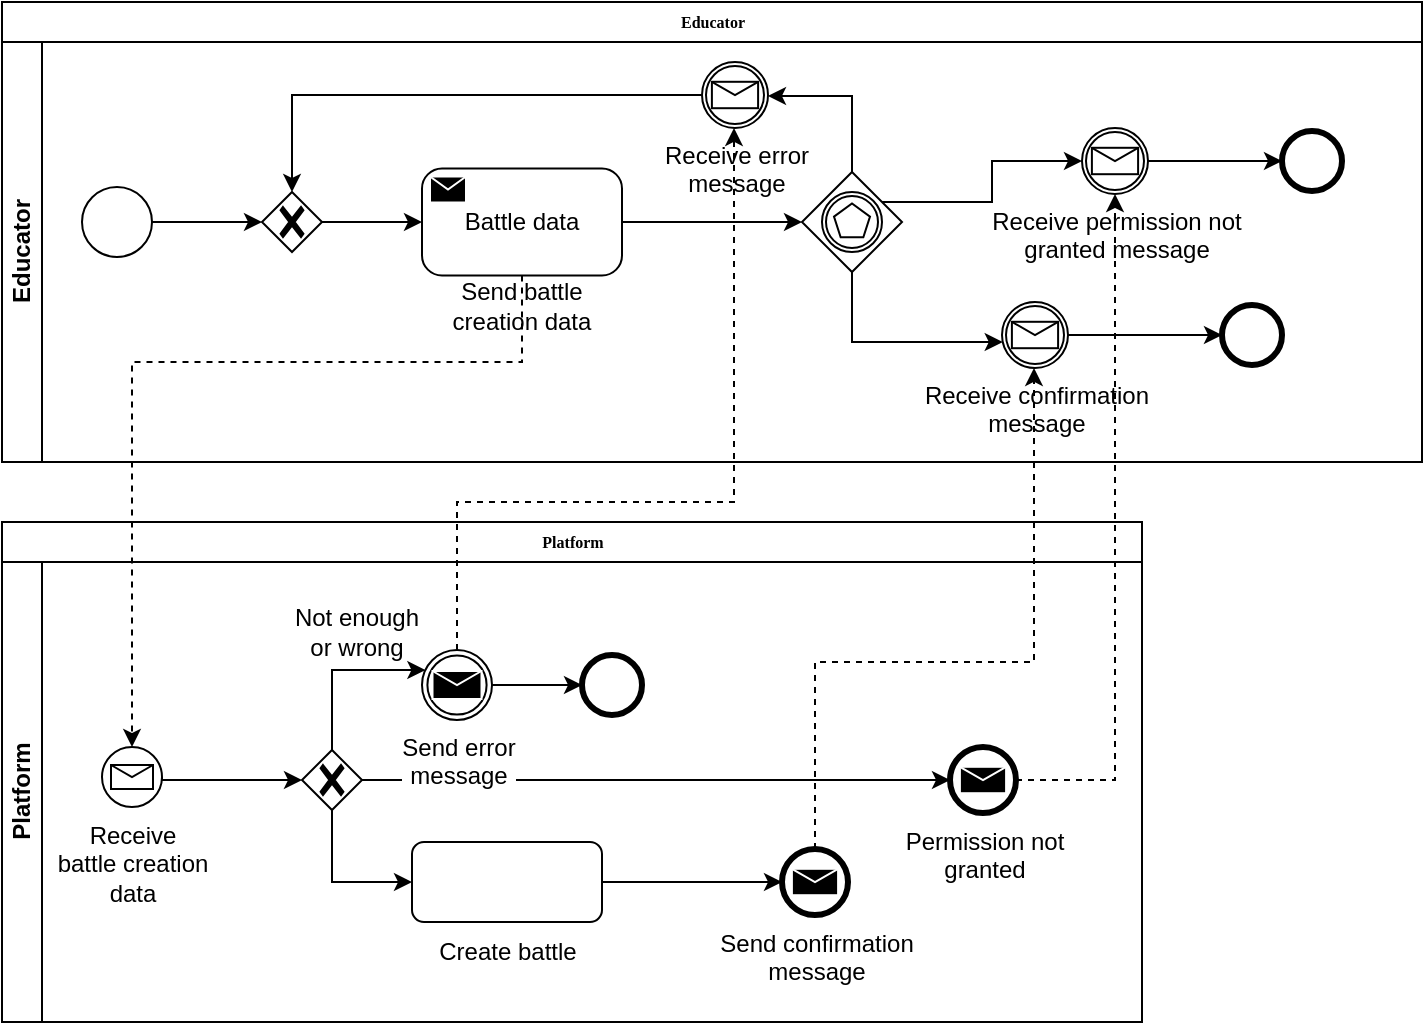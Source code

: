 <mxfile version="21.0.2" type="device"><diagram name="Page-1" id="c7488fd3-1785-93aa-aadb-54a6760d102a"><mxGraphModel dx="1285" dy="722" grid="1" gridSize="10" guides="1" tooltips="1" connect="1" arrows="1" fold="1" page="1" pageScale="1" pageWidth="1100" pageHeight="850" background="none" math="0" shadow="0"><root><mxCell id="0"/><mxCell id="1" parent="0"/><mxCell id="CDbokZhid0h3c1UekMTh-214" value="Educator" style="swimlane;html=1;childLayout=stackLayout;horizontal=1;startSize=20;horizontalStack=0;rounded=0;shadow=0;labelBackgroundColor=none;strokeWidth=1;fontFamily=Verdana;fontSize=8;align=center;" parent="1" vertex="1"><mxGeometry x="60" y="140" width="710" height="230" as="geometry"/></mxCell><mxCell id="CDbokZhid0h3c1UekMTh-215" value="Educator" style="swimlane;html=1;startSize=20;horizontal=0;" parent="CDbokZhid0h3c1UekMTh-214" vertex="1"><mxGeometry y="20" width="710" height="210" as="geometry"/></mxCell><mxCell id="CDbokZhid0h3c1UekMTh-418" style="edgeStyle=orthogonalEdgeStyle;rounded=0;orthogonalLoop=1;jettySize=auto;html=1;entryX=0;entryY=0.5;entryDx=0;entryDy=0;entryPerimeter=0;" parent="CDbokZhid0h3c1UekMTh-215" source="CDbokZhid0h3c1UekMTh-304" target="CDbokZhid0h3c1UekMTh-417" edge="1"><mxGeometry relative="1" as="geometry"/></mxCell><mxCell id="CDbokZhid0h3c1UekMTh-304" value="" style="points=[[0.145,0.145,0],[0.5,0,0],[0.855,0.145,0],[1,0.5,0],[0.855,0.855,0],[0.5,1,0],[0.145,0.855,0],[0,0.5,0]];shape=mxgraph.bpmn.event;html=1;verticalLabelPosition=bottom;labelBackgroundColor=#ffffff;verticalAlign=top;align=center;perimeter=ellipsePerimeter;outlineConnect=0;aspect=fixed;outline=standard;symbol=general;" parent="CDbokZhid0h3c1UekMTh-215" vertex="1"><mxGeometry x="40" y="72.5" width="35" height="35" as="geometry"/></mxCell><mxCell id="CDbokZhid0h3c1UekMTh-419" style="edgeStyle=orthogonalEdgeStyle;rounded=0;orthogonalLoop=1;jettySize=auto;html=1;entryX=0;entryY=0.5;entryDx=0;entryDy=0;entryPerimeter=0;" parent="CDbokZhid0h3c1UekMTh-215" source="CDbokZhid0h3c1UekMTh-417" edge="1"><mxGeometry relative="1" as="geometry"><mxPoint x="210" y="90" as="targetPoint"/></mxGeometry></mxCell><mxCell id="CDbokZhid0h3c1UekMTh-417" value="" style="points=[[0.25,0.25,0],[0.5,0,0],[0.75,0.25,0],[1,0.5,0],[0.75,0.75,0],[0.5,1,0],[0.25,0.75,0],[0,0.5,0]];shape=mxgraph.bpmn.gateway2;html=1;verticalLabelPosition=bottom;labelBackgroundColor=#ffffff;verticalAlign=top;align=center;perimeter=rhombusPerimeter;outlineConnect=0;outline=none;symbol=none;gwType=exclusive;" parent="CDbokZhid0h3c1UekMTh-215" vertex="1"><mxGeometry x="130" y="75" width="30" height="30" as="geometry"/></mxCell><mxCell id="CDbokZhid0h3c1UekMTh-427" style="edgeStyle=orthogonalEdgeStyle;rounded=0;orthogonalLoop=1;jettySize=auto;html=1;entryX=0;entryY=0.5;entryDx=0;entryDy=0;entryPerimeter=0;" parent="CDbokZhid0h3c1UekMTh-215" source="CDbokZhid0h3c1UekMTh-420" target="CDbokZhid0h3c1UekMTh-387" edge="1"><mxGeometry relative="1" as="geometry"/></mxCell><mxCell id="CDbokZhid0h3c1UekMTh-420" value="Battle data" style="points=[[0.25,0,0],[0.5,0,0],[0.75,0,0],[1,0.25,0],[1,0.5,0],[1,0.75,0],[0.75,1,0],[0.5,1,0],[0.25,1,0],[0,0.75,0],[0,0.5,0],[0,0.25,0]];shape=mxgraph.bpmn.task;whiteSpace=wrap;rectStyle=rounded;size=10;html=1;container=1;expand=0;collapsible=0;taskMarker=send;" parent="CDbokZhid0h3c1UekMTh-215" vertex="1"><mxGeometry x="210" y="63.25" width="100" height="53.5" as="geometry"/></mxCell><mxCell id="CDbokZhid0h3c1UekMTh-421" value="&lt;div&gt;Send battle&lt;/div&gt;&lt;div&gt;creation data&lt;/div&gt;" style="text;html=1;strokeColor=none;fillColor=none;align=center;verticalAlign=middle;whiteSpace=wrap;rounded=0;" parent="CDbokZhid0h3c1UekMTh-215" vertex="1"><mxGeometry x="205" y="116.75" width="110" height="30" as="geometry"/></mxCell><mxCell id="CDbokZhid0h3c1UekMTh-430" style="edgeStyle=orthogonalEdgeStyle;rounded=0;orthogonalLoop=1;jettySize=auto;html=1;" parent="CDbokZhid0h3c1UekMTh-215" source="CDbokZhid0h3c1UekMTh-387" target="CDbokZhid0h3c1UekMTh-389" edge="1"><mxGeometry relative="1" as="geometry"><Array as="points"><mxPoint x="425" y="27"/></Array></mxGeometry></mxCell><mxCell id="CDbokZhid0h3c1UekMTh-445" style="edgeStyle=orthogonalEdgeStyle;rounded=0;orthogonalLoop=1;jettySize=auto;html=1;" parent="CDbokZhid0h3c1UekMTh-215" source="CDbokZhid0h3c1UekMTh-387" target="CDbokZhid0h3c1UekMTh-444" edge="1"><mxGeometry relative="1" as="geometry"><Array as="points"><mxPoint x="425" y="150"/><mxPoint x="507" y="150"/></Array></mxGeometry></mxCell><mxCell id="PWZpDbweVa0cq_8GeGo4-9" style="edgeStyle=orthogonalEdgeStyle;rounded=0;orthogonalLoop=1;jettySize=auto;html=1;entryX=0;entryY=0.5;entryDx=0;entryDy=0;entryPerimeter=0;" parent="CDbokZhid0h3c1UekMTh-215" source="CDbokZhid0h3c1UekMTh-387" target="PWZpDbweVa0cq_8GeGo4-8" edge="1"><mxGeometry relative="1" as="geometry"><Array as="points"><mxPoint x="495" y="80"/><mxPoint x="495" y="59"/></Array></mxGeometry></mxCell><mxCell id="CDbokZhid0h3c1UekMTh-387" value="" style="points=[[0.25,0.25,0],[0.5,0,0],[0.75,0.25,0],[1,0.5,0],[0.75,0.75,0],[0.5,1,0],[0.25,0.75,0],[0,0.5,0]];shape=mxgraph.bpmn.gateway2;html=1;verticalLabelPosition=bottom;labelBackgroundColor=#ffffff;verticalAlign=top;align=center;perimeter=rhombusPerimeter;outlineConnect=0;outline=catching;symbol=multiple;" parent="CDbokZhid0h3c1UekMTh-215" vertex="1"><mxGeometry x="400" y="65" width="50" height="50" as="geometry"/></mxCell><mxCell id="CDbokZhid0h3c1UekMTh-431" style="edgeStyle=orthogonalEdgeStyle;rounded=0;orthogonalLoop=1;jettySize=auto;html=1;" parent="CDbokZhid0h3c1UekMTh-215" source="CDbokZhid0h3c1UekMTh-389" target="CDbokZhid0h3c1UekMTh-417" edge="1"><mxGeometry relative="1" as="geometry"/></mxCell><mxCell id="CDbokZhid0h3c1UekMTh-389" value="&lt;div&gt;Receive error &lt;br&gt;&lt;/div&gt;&lt;div&gt;message&lt;br&gt;&lt;/div&gt;" style="points=[[0.145,0.145,0],[0.5,0,0],[0.855,0.145,0],[1,0.5,0],[0.855,0.855,0],[0.5,1,0],[0.145,0.855,0],[0,0.5,0]];shape=mxgraph.bpmn.event;html=1;verticalLabelPosition=bottom;labelBackgroundColor=#ffffff;verticalAlign=top;align=center;perimeter=ellipsePerimeter;outlineConnect=0;aspect=fixed;outline=catching;symbol=message;" parent="CDbokZhid0h3c1UekMTh-215" vertex="1"><mxGeometry x="350" y="10" width="33" height="33" as="geometry"/></mxCell><mxCell id="CDbokZhid0h3c1UekMTh-446" style="edgeStyle=orthogonalEdgeStyle;rounded=0;orthogonalLoop=1;jettySize=auto;html=1;entryX=0;entryY=0.5;entryDx=0;entryDy=0;entryPerimeter=0;" parent="CDbokZhid0h3c1UekMTh-215" source="CDbokZhid0h3c1UekMTh-444" target="CDbokZhid0h3c1UekMTh-407" edge="1"><mxGeometry relative="1" as="geometry"/></mxCell><mxCell id="CDbokZhid0h3c1UekMTh-444" value="&lt;div&gt;Receive confirmation&lt;/div&gt;&lt;div&gt;message&lt;br&gt;&lt;/div&gt;" style="points=[[0.145,0.145,0],[0.5,0,0],[0.855,0.145,0],[1,0.5,0],[0.855,0.855,0],[0.5,1,0],[0.145,0.855,0],[0,0.5,0]];shape=mxgraph.bpmn.event;html=1;verticalLabelPosition=bottom;labelBackgroundColor=#ffffff;verticalAlign=top;align=center;perimeter=ellipsePerimeter;outlineConnect=0;aspect=fixed;outline=catching;symbol=message;" parent="CDbokZhid0h3c1UekMTh-215" vertex="1"><mxGeometry x="500" y="130" width="33" height="33" as="geometry"/></mxCell><mxCell id="CDbokZhid0h3c1UekMTh-407" value="" style="points=[[0.145,0.145,0],[0.5,0,0],[0.855,0.145,0],[1,0.5,0],[0.855,0.855,0],[0.5,1,0],[0.145,0.855,0],[0,0.5,0]];shape=mxgraph.bpmn.event;html=1;verticalLabelPosition=bottom;labelBackgroundColor=#ffffff;verticalAlign=top;align=center;perimeter=ellipsePerimeter;outlineConnect=0;aspect=fixed;outline=end;symbol=terminate2;" parent="CDbokZhid0h3c1UekMTh-215" vertex="1"><mxGeometry x="610" y="131.5" width="30" height="30" as="geometry"/></mxCell><mxCell id="PWZpDbweVa0cq_8GeGo4-12" style="edgeStyle=orthogonalEdgeStyle;rounded=0;orthogonalLoop=1;jettySize=auto;html=1;entryX=0;entryY=0.5;entryDx=0;entryDy=0;entryPerimeter=0;" parent="CDbokZhid0h3c1UekMTh-215" source="PWZpDbweVa0cq_8GeGo4-8" target="PWZpDbweVa0cq_8GeGo4-11" edge="1"><mxGeometry relative="1" as="geometry"/></mxCell><mxCell id="PWZpDbweVa0cq_8GeGo4-8" value="&lt;div&gt;Receive permission not &lt;br&gt;&lt;/div&gt;&lt;div&gt;granted message&lt;br&gt;&lt;/div&gt;" style="points=[[0.145,0.145,0],[0.5,0,0],[0.855,0.145,0],[1,0.5,0],[0.855,0.855,0],[0.5,1,0],[0.145,0.855,0],[0,0.5,0]];shape=mxgraph.bpmn.event;html=1;verticalLabelPosition=bottom;labelBackgroundColor=#ffffff;verticalAlign=top;align=center;perimeter=ellipsePerimeter;outlineConnect=0;aspect=fixed;outline=catching;symbol=message;" parent="CDbokZhid0h3c1UekMTh-215" vertex="1"><mxGeometry x="540" y="43" width="33" height="33" as="geometry"/></mxCell><mxCell id="PWZpDbweVa0cq_8GeGo4-11" value="" style="points=[[0.145,0.145,0],[0.5,0,0],[0.855,0.145,0],[1,0.5,0],[0.855,0.855,0],[0.5,1,0],[0.145,0.855,0],[0,0.5,0]];shape=mxgraph.bpmn.event;html=1;verticalLabelPosition=bottom;labelBackgroundColor=#ffffff;verticalAlign=top;align=center;perimeter=ellipsePerimeter;outlineConnect=0;aspect=fixed;outline=end;symbol=terminate2;" parent="CDbokZhid0h3c1UekMTh-215" vertex="1"><mxGeometry x="640" y="44.5" width="30" height="30" as="geometry"/></mxCell><mxCell id="_wb8ruf1Wg4Jy7UL0L5b-1" value="Platform" style="swimlane;html=1;childLayout=stackLayout;horizontal=1;startSize=20;horizontalStack=0;rounded=0;shadow=0;labelBackgroundColor=none;strokeWidth=1;fontFamily=Verdana;fontSize=8;align=center;" vertex="1" parent="1"><mxGeometry x="60" y="400" width="570" height="250" as="geometry"/></mxCell><mxCell id="_wb8ruf1Wg4Jy7UL0L5b-24" value="Platform" style="swimlane;html=1;startSize=20;horizontal=0;" vertex="1" parent="_wb8ruf1Wg4Jy7UL0L5b-1"><mxGeometry y="20" width="570" height="230" as="geometry"/></mxCell><mxCell id="_wb8ruf1Wg4Jy7UL0L5b-25" style="edgeStyle=orthogonalEdgeStyle;rounded=0;orthogonalLoop=1;jettySize=auto;html=1;entryX=0;entryY=0.5;entryDx=0;entryDy=0;entryPerimeter=0;exitX=1;exitY=0.5;exitDx=0;exitDy=0;exitPerimeter=0;" edge="1" parent="_wb8ruf1Wg4Jy7UL0L5b-24" source="_wb8ruf1Wg4Jy7UL0L5b-41" target="_wb8ruf1Wg4Jy7UL0L5b-30"><mxGeometry relative="1" as="geometry"><mxPoint x="83" y="109" as="sourcePoint"/><Array as="points"><mxPoint x="80" y="109"/></Array></mxGeometry></mxCell><mxCell id="_wb8ruf1Wg4Jy7UL0L5b-27" style="edgeStyle=orthogonalEdgeStyle;rounded=0;orthogonalLoop=1;jettySize=auto;html=1;" edge="1" parent="_wb8ruf1Wg4Jy7UL0L5b-24" source="_wb8ruf1Wg4Jy7UL0L5b-30" target="_wb8ruf1Wg4Jy7UL0L5b-32"><mxGeometry relative="1" as="geometry"><Array as="points"><mxPoint x="165" y="54"/></Array></mxGeometry></mxCell><mxCell id="_wb8ruf1Wg4Jy7UL0L5b-28" style="edgeStyle=orthogonalEdgeStyle;rounded=0;orthogonalLoop=1;jettySize=auto;html=1;" edge="1" parent="_wb8ruf1Wg4Jy7UL0L5b-24" source="_wb8ruf1Wg4Jy7UL0L5b-30" target="_wb8ruf1Wg4Jy7UL0L5b-35"><mxGeometry relative="1" as="geometry"><Array as="points"><mxPoint x="165" y="160"/></Array></mxGeometry></mxCell><mxCell id="_wb8ruf1Wg4Jy7UL0L5b-29" style="edgeStyle=orthogonalEdgeStyle;rounded=0;orthogonalLoop=1;jettySize=auto;html=1;entryX=0;entryY=0.5;entryDx=0;entryDy=0;entryPerimeter=0;" edge="1" parent="_wb8ruf1Wg4Jy7UL0L5b-24" source="_wb8ruf1Wg4Jy7UL0L5b-30" target="_wb8ruf1Wg4Jy7UL0L5b-39"><mxGeometry relative="1" as="geometry"><Array as="points"><mxPoint x="250" y="109"/><mxPoint x="250" y="109"/></Array></mxGeometry></mxCell><mxCell id="_wb8ruf1Wg4Jy7UL0L5b-30" value="" style="points=[[0.25,0.25,0],[0.5,0,0],[0.75,0.25,0],[1,0.5,0],[0.75,0.75,0],[0.5,1,0],[0.25,0.75,0],[0,0.5,0]];shape=mxgraph.bpmn.gateway2;html=1;verticalLabelPosition=bottom;labelBackgroundColor=#ffffff;verticalAlign=top;align=center;perimeter=rhombusPerimeter;outlineConnect=0;outline=none;symbol=none;gwType=exclusive;" vertex="1" parent="_wb8ruf1Wg4Jy7UL0L5b-24"><mxGeometry x="150" y="94" width="30" height="30" as="geometry"/></mxCell><mxCell id="_wb8ruf1Wg4Jy7UL0L5b-31" style="edgeStyle=orthogonalEdgeStyle;rounded=0;orthogonalLoop=1;jettySize=auto;html=1;" edge="1" parent="_wb8ruf1Wg4Jy7UL0L5b-24" source="_wb8ruf1Wg4Jy7UL0L5b-32" target="_wb8ruf1Wg4Jy7UL0L5b-37"><mxGeometry relative="1" as="geometry"/></mxCell><mxCell id="_wb8ruf1Wg4Jy7UL0L5b-32" value="&lt;div&gt;Send error &lt;br&gt;&lt;/div&gt;&lt;div&gt;message&lt;br&gt;&lt;/div&gt;" style="points=[[0.145,0.145,0],[0.5,0,0],[0.855,0.145,0],[1,0.5,0],[0.855,0.855,0],[0.5,1,0],[0.145,0.855,0],[0,0.5,0]];shape=mxgraph.bpmn.event;html=1;verticalLabelPosition=bottom;labelBackgroundColor=#ffffff;verticalAlign=top;align=center;perimeter=ellipsePerimeter;outlineConnect=0;aspect=fixed;outline=throwing;symbol=message;" vertex="1" parent="_wb8ruf1Wg4Jy7UL0L5b-24"><mxGeometry x="210.001" y="44" width="35" height="35" as="geometry"/></mxCell><mxCell id="_wb8ruf1Wg4Jy7UL0L5b-33" value="&lt;div&gt;Not enough&lt;/div&gt;&lt;div&gt;or wrong&lt;br&gt;&lt;/div&gt;" style="text;html=1;strokeColor=none;fillColor=none;align=center;verticalAlign=middle;whiteSpace=wrap;rounded=0;" vertex="1" parent="_wb8ruf1Wg4Jy7UL0L5b-24"><mxGeometry x="135" y="20" width="85" height="30" as="geometry"/></mxCell><mxCell id="_wb8ruf1Wg4Jy7UL0L5b-34" style="edgeStyle=orthogonalEdgeStyle;rounded=0;orthogonalLoop=1;jettySize=auto;html=1;entryX=0;entryY=0.5;entryDx=0;entryDy=0;entryPerimeter=0;" edge="1" parent="_wb8ruf1Wg4Jy7UL0L5b-24" source="_wb8ruf1Wg4Jy7UL0L5b-35" target="_wb8ruf1Wg4Jy7UL0L5b-38"><mxGeometry relative="1" as="geometry"/></mxCell><mxCell id="_wb8ruf1Wg4Jy7UL0L5b-35" value="" style="rounded=1;whiteSpace=wrap;html=1;" vertex="1" parent="_wb8ruf1Wg4Jy7UL0L5b-24"><mxGeometry x="205" y="140" width="95" height="40" as="geometry"/></mxCell><mxCell id="_wb8ruf1Wg4Jy7UL0L5b-36" value="Create battle" style="text;html=1;strokeColor=none;fillColor=none;align=center;verticalAlign=middle;whiteSpace=wrap;rounded=0;" vertex="1" parent="_wb8ruf1Wg4Jy7UL0L5b-24"><mxGeometry x="197.5" y="180" width="110" height="30" as="geometry"/></mxCell><mxCell id="_wb8ruf1Wg4Jy7UL0L5b-37" value="" style="points=[[0.145,0.145,0],[0.5,0,0],[0.855,0.145,0],[1,0.5,0],[0.855,0.855,0],[0.5,1,0],[0.145,0.855,0],[0,0.5,0]];shape=mxgraph.bpmn.event;html=1;verticalLabelPosition=bottom;labelBackgroundColor=#ffffff;verticalAlign=top;align=center;perimeter=ellipsePerimeter;outlineConnect=0;aspect=fixed;outline=end;symbol=terminate2;" vertex="1" parent="_wb8ruf1Wg4Jy7UL0L5b-24"><mxGeometry x="290" y="46.5" width="30" height="30" as="geometry"/></mxCell><mxCell id="_wb8ruf1Wg4Jy7UL0L5b-38" value="&lt;div&gt;Send confirmation&lt;/div&gt;&lt;div&gt;message&lt;br&gt;&lt;/div&gt;" style="points=[[0.145,0.145,0],[0.5,0,0],[0.855,0.145,0],[1,0.5,0],[0.855,0.855,0],[0.5,1,0],[0.145,0.855,0],[0,0.5,0]];shape=mxgraph.bpmn.event;html=1;verticalLabelPosition=bottom;labelBackgroundColor=#ffffff;verticalAlign=top;align=center;perimeter=ellipsePerimeter;outlineConnect=0;aspect=fixed;outline=end;symbol=message;" vertex="1" parent="_wb8ruf1Wg4Jy7UL0L5b-24"><mxGeometry x="390" y="143.5" width="33" height="33" as="geometry"/></mxCell><mxCell id="_wb8ruf1Wg4Jy7UL0L5b-39" value="&lt;div&gt;Permission not&lt;/div&gt;&lt;div&gt;granted&lt;br&gt;&lt;/div&gt;" style="points=[[0.145,0.145,0],[0.5,0,0],[0.855,0.145,0],[1,0.5,0],[0.855,0.855,0],[0.5,1,0],[0.145,0.855,0],[0,0.5,0]];shape=mxgraph.bpmn.event;html=1;verticalLabelPosition=bottom;labelBackgroundColor=#ffffff;verticalAlign=top;align=center;perimeter=ellipsePerimeter;outlineConnect=0;aspect=fixed;outline=end;symbol=message;" vertex="1" parent="_wb8ruf1Wg4Jy7UL0L5b-24"><mxGeometry x="474" y="92.5" width="33" height="33" as="geometry"/></mxCell><mxCell id="_wb8ruf1Wg4Jy7UL0L5b-41" value="&lt;div&gt;Receive &lt;br&gt;&lt;/div&gt;&lt;div&gt;battle creation&lt;/div&gt;&lt;div&gt;data&lt;br&gt;&lt;/div&gt;" style="points=[[0.145,0.145,0],[0.5,0,0],[0.855,0.145,0],[1,0.5,0],[0.855,0.855,0],[0.5,1,0],[0.145,0.855,0],[0,0.5,0]];shape=mxgraph.bpmn.event;html=1;verticalLabelPosition=bottom;labelBackgroundColor=#ffffff;verticalAlign=top;align=center;perimeter=ellipsePerimeter;outlineConnect=0;aspect=fixed;outline=standard;symbol=message;" vertex="1" parent="_wb8ruf1Wg4Jy7UL0L5b-24"><mxGeometry x="50" y="92.5" width="30" height="30" as="geometry"/></mxCell><mxCell id="_wb8ruf1Wg4Jy7UL0L5b-42" style="edgeStyle=orthogonalEdgeStyle;rounded=0;orthogonalLoop=1;jettySize=auto;html=1;dashed=1;" edge="1" parent="1" source="CDbokZhid0h3c1UekMTh-420" target="_wb8ruf1Wg4Jy7UL0L5b-41"><mxGeometry relative="1" as="geometry"><Array as="points"><mxPoint x="320" y="320"/><mxPoint x="125" y="320"/></Array></mxGeometry></mxCell><mxCell id="_wb8ruf1Wg4Jy7UL0L5b-43" style="edgeStyle=orthogonalEdgeStyle;rounded=0;orthogonalLoop=1;jettySize=auto;html=1;dashed=1;" edge="1" parent="1" source="_wb8ruf1Wg4Jy7UL0L5b-32" target="CDbokZhid0h3c1UekMTh-389"><mxGeometry relative="1" as="geometry"><Array as="points"><mxPoint x="288" y="390"/><mxPoint x="426" y="390"/></Array></mxGeometry></mxCell><mxCell id="_wb8ruf1Wg4Jy7UL0L5b-44" style="edgeStyle=orthogonalEdgeStyle;rounded=0;orthogonalLoop=1;jettySize=auto;html=1;dashed=1;" edge="1" parent="1" source="_wb8ruf1Wg4Jy7UL0L5b-38" target="CDbokZhid0h3c1UekMTh-444"><mxGeometry relative="1" as="geometry"><Array as="points"><mxPoint x="466" y="470"/><mxPoint x="576" y="470"/></Array></mxGeometry></mxCell><mxCell id="_wb8ruf1Wg4Jy7UL0L5b-45" style="edgeStyle=orthogonalEdgeStyle;rounded=0;orthogonalLoop=1;jettySize=auto;html=1;entryX=0.5;entryY=1;entryDx=0;entryDy=0;entryPerimeter=0;dashed=1;" edge="1" parent="1" source="_wb8ruf1Wg4Jy7UL0L5b-39" target="PWZpDbweVa0cq_8GeGo4-8"><mxGeometry relative="1" as="geometry"/></mxCell></root></mxGraphModel></diagram></mxfile>